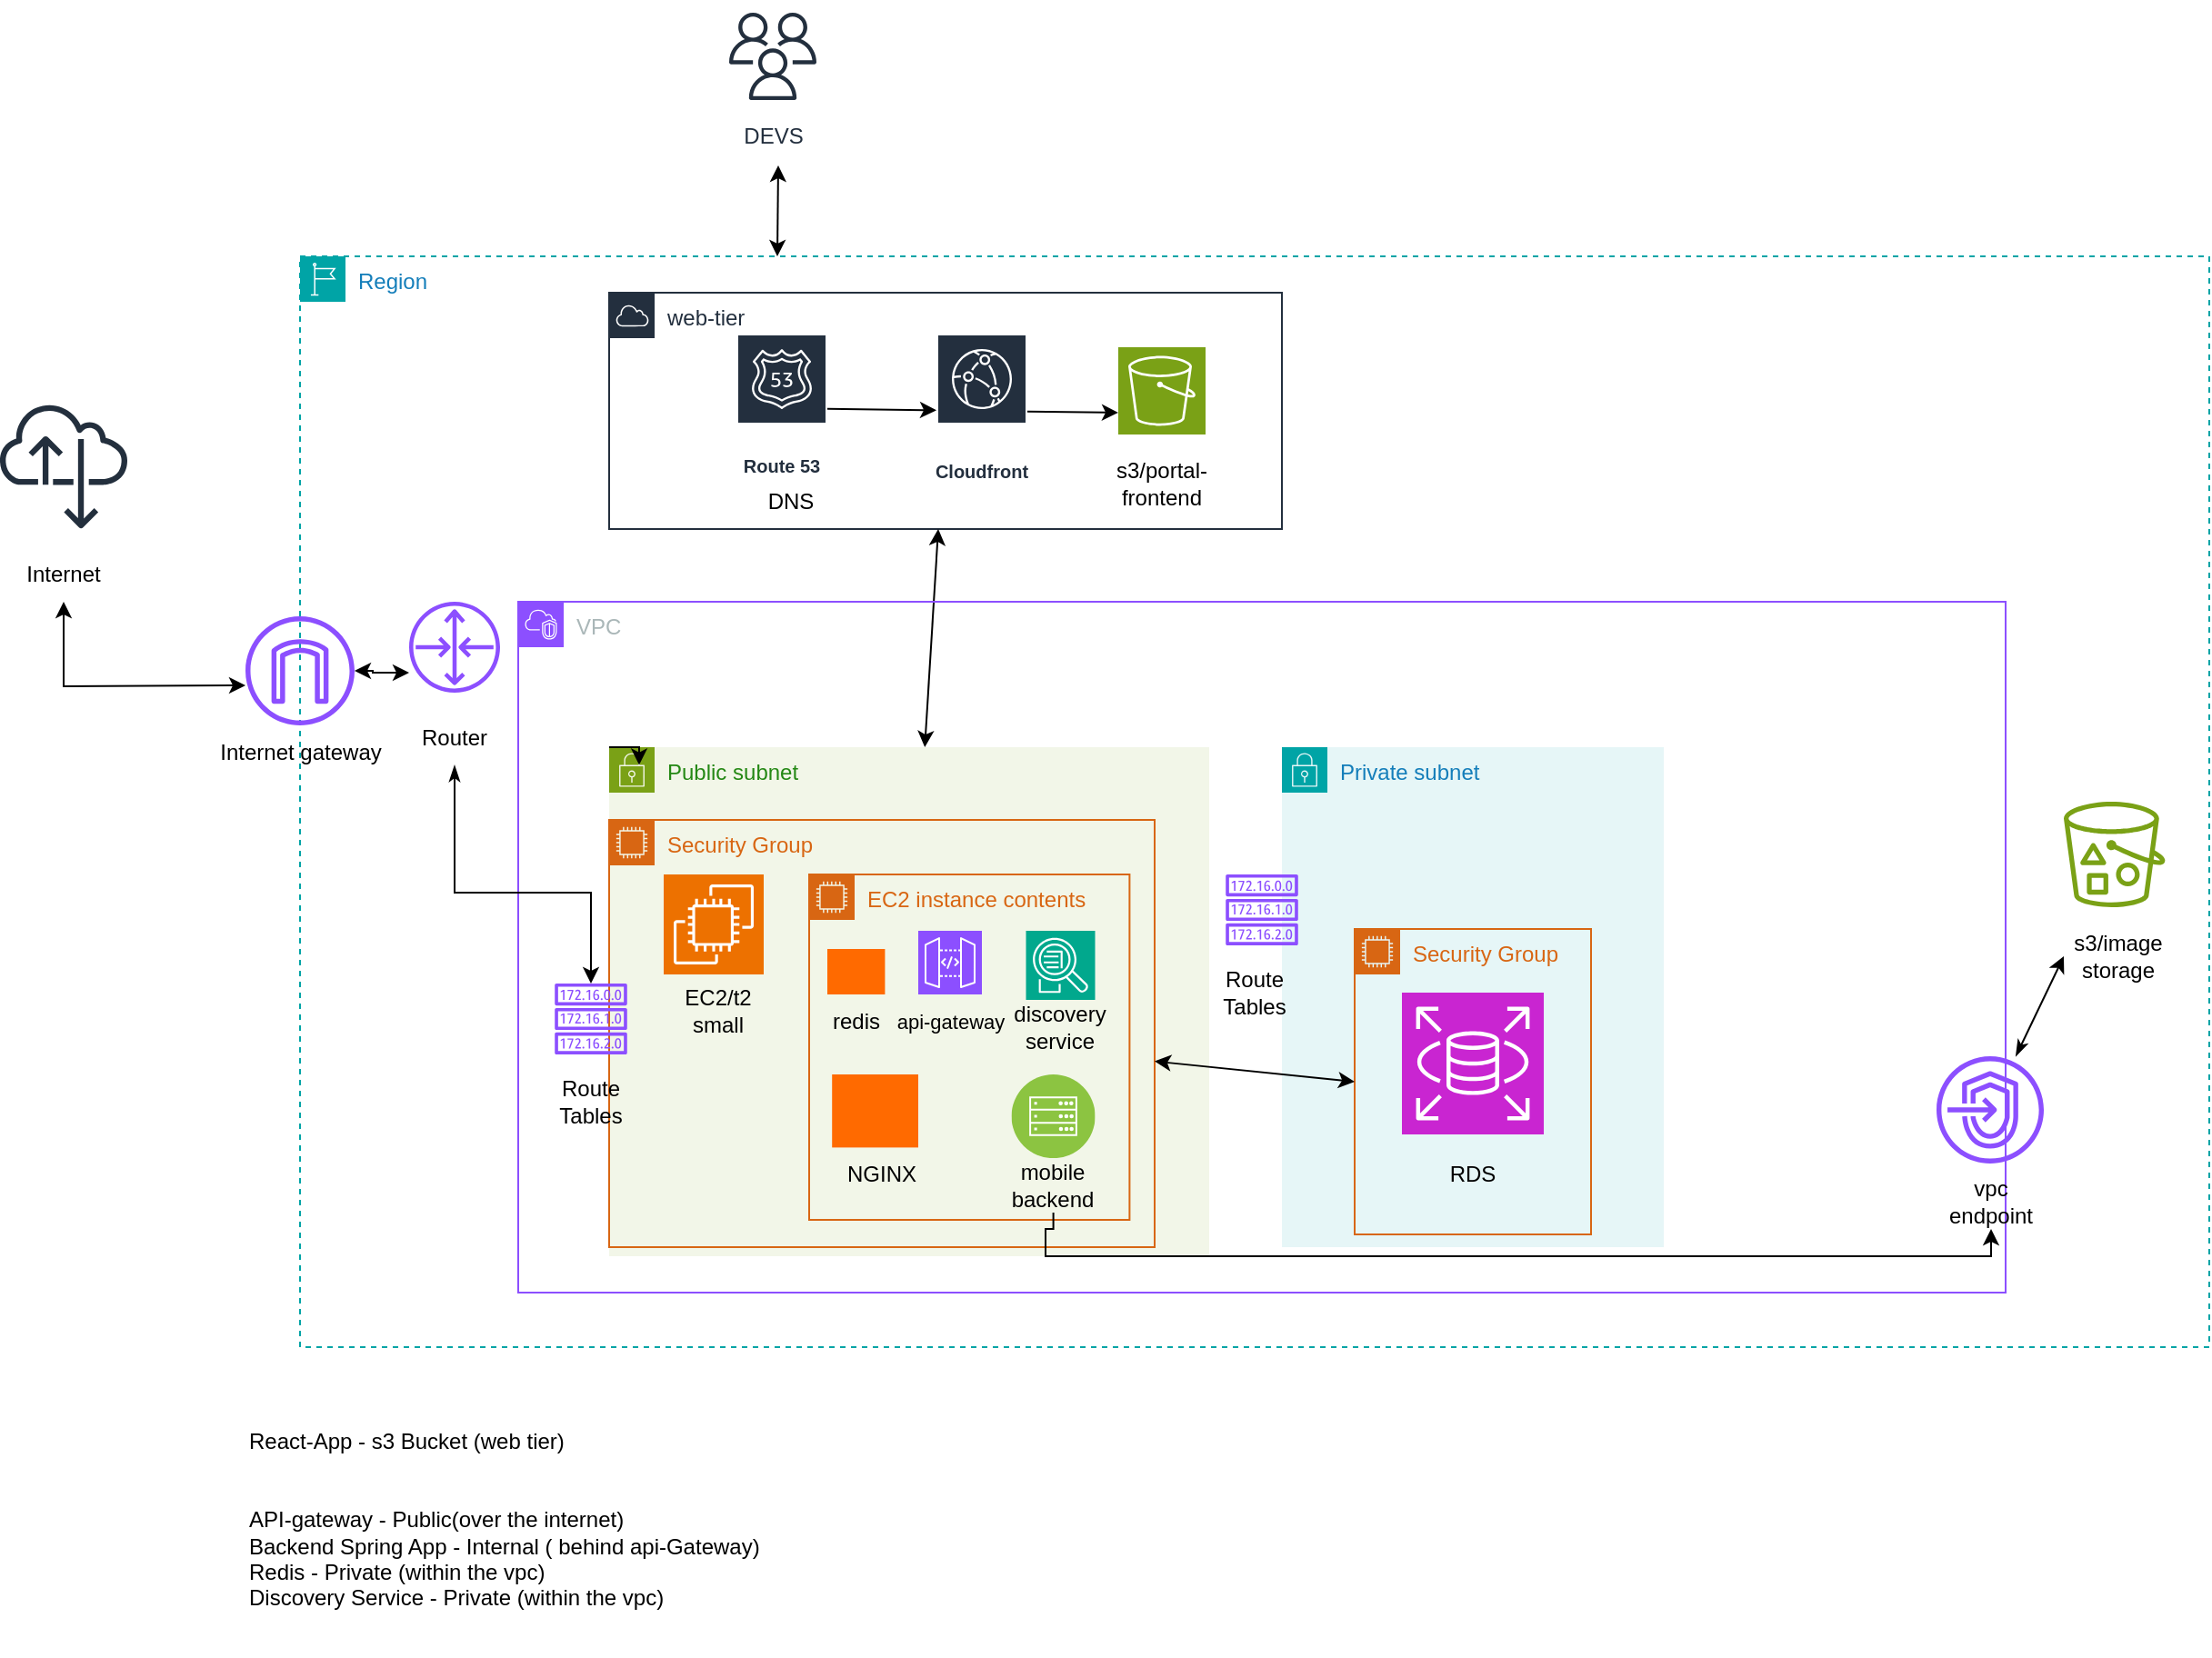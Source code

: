 <mxfile version="28.1.0">
  <diagram name="Page-1" id="sr5t4fv4FCllP_WT2feZ">
    <mxGraphModel dx="2431" dy="2113" grid="1" gridSize="10" guides="1" tooltips="1" connect="1" arrows="1" fold="1" page="1" pageScale="1" pageWidth="850" pageHeight="1100" math="0" shadow="0">
      <root>
        <mxCell id="0" />
        <mxCell id="1" parent="0" />
        <mxCell id="tWYqNwP9_KPiIrIVjZ15-1" value="Region" style="points=[[0,0],[0.25,0],[0.5,0],[0.75,0],[1,0],[1,0.25],[1,0.5],[1,0.75],[1,1],[0.75,1],[0.5,1],[0.25,1],[0,1],[0,0.75],[0,0.5],[0,0.25]];outlineConnect=0;gradientColor=none;html=1;whiteSpace=wrap;fontSize=12;fontStyle=0;container=1;pointerEvents=0;collapsible=0;recursiveResize=0;shape=mxgraph.aws4.group;grIcon=mxgraph.aws4.group_region;strokeColor=#00A4A6;fillColor=none;verticalAlign=top;align=left;spacingLeft=30;fontColor=#147EBA;dashed=1;" parent="1" vertex="1">
          <mxGeometry x="-100" y="30" width="1050" height="600" as="geometry" />
        </mxCell>
        <mxCell id="tWYqNwP9_KPiIrIVjZ15-12" value="" style="sketch=0;outlineConnect=0;fontColor=#232F3E;gradientColor=none;fillColor=#7AA116;strokeColor=none;dashed=0;verticalLabelPosition=bottom;verticalAlign=top;align=center;html=1;fontSize=12;fontStyle=0;aspect=fixed;pointerEvents=1;shape=mxgraph.aws4.bucket_with_objects;" parent="tWYqNwP9_KPiIrIVjZ15-1" vertex="1">
          <mxGeometry x="970" y="300" width="55.77" height="58" as="geometry" />
        </mxCell>
        <mxCell id="tWYqNwP9_KPiIrIVjZ15-28" value="" style="sketch=0;outlineConnect=0;fontColor=#232F3E;gradientColor=none;fillColor=#8C4FFF;strokeColor=none;dashed=0;verticalLabelPosition=bottom;verticalAlign=top;align=center;html=1;fontSize=12;fontStyle=0;aspect=fixed;pointerEvents=1;shape=mxgraph.aws4.router;" parent="tWYqNwP9_KPiIrIVjZ15-1" vertex="1">
          <mxGeometry x="60" y="190" width="50" height="50" as="geometry" />
        </mxCell>
        <mxCell id="tWYqNwP9_KPiIrIVjZ15-19" value="web-tier" style="points=[[0,0],[0.25,0],[0.5,0],[0.75,0],[1,0],[1,0.25],[1,0.5],[1,0.75],[1,1],[0.75,1],[0.5,1],[0.25,1],[0,1],[0,0.75],[0,0.5],[0,0.25]];outlineConnect=0;gradientColor=none;html=1;whiteSpace=wrap;fontSize=12;fontStyle=0;container=1;pointerEvents=0;collapsible=0;recursiveResize=0;shape=mxgraph.aws4.group;grIcon=mxgraph.aws4.group_aws_cloud;strokeColor=#232F3E;fillColor=none;verticalAlign=top;align=left;spacingLeft=30;fontColor=#232F3E;dashed=0;" parent="tWYqNwP9_KPiIrIVjZ15-1" vertex="1">
          <mxGeometry x="170" y="20" width="370" height="130" as="geometry" />
        </mxCell>
        <mxCell id="tWYqNwP9_KPiIrIVjZ15-18" value="Cloudfront" style="sketch=0;outlineConnect=0;fontColor=#232F3E;gradientColor=none;strokeColor=#ffffff;fillColor=#232F3E;dashed=0;verticalLabelPosition=middle;verticalAlign=bottom;align=center;html=1;whiteSpace=wrap;fontSize=10;fontStyle=1;spacing=3;shape=mxgraph.aws4.productIcon;prIcon=mxgraph.aws4.cloudfront;" parent="tWYqNwP9_KPiIrIVjZ15-19" vertex="1">
          <mxGeometry x="180" y="22.5" width="50" height="85" as="geometry" />
        </mxCell>
        <mxCell id="tWYqNwP9_KPiIrIVjZ15-13" value="" style="sketch=0;points=[[0,0,0],[0.25,0,0],[0.5,0,0],[0.75,0,0],[1,0,0],[0,1,0],[0.25,1,0],[0.5,1,0],[0.75,1,0],[1,1,0],[0,0.25,0],[0,0.5,0],[0,0.75,0],[1,0.25,0],[1,0.5,0],[1,0.75,0]];outlineConnect=0;fontColor=#232F3E;fillColor=#7AA116;strokeColor=#ffffff;dashed=0;verticalLabelPosition=bottom;verticalAlign=top;align=center;html=1;fontSize=12;fontStyle=0;aspect=fixed;shape=mxgraph.aws4.resourceIcon;resIcon=mxgraph.aws4.s3;" parent="tWYqNwP9_KPiIrIVjZ15-19" vertex="1">
          <mxGeometry x="280" y="30" width="48" height="48" as="geometry" />
        </mxCell>
        <mxCell id="tWYqNwP9_KPiIrIVjZ15-65" style="rounded=0;orthogonalLoop=1;jettySize=auto;html=1;" parent="tWYqNwP9_KPiIrIVjZ15-19" source="tWYqNwP9_KPiIrIVjZ15-17" target="tWYqNwP9_KPiIrIVjZ15-18" edge="1">
          <mxGeometry relative="1" as="geometry" />
        </mxCell>
        <mxCell id="tWYqNwP9_KPiIrIVjZ15-17" value="Route 53" style="sketch=0;outlineConnect=0;fontColor=#232F3E;gradientColor=none;strokeColor=#ffffff;fillColor=#232F3E;dashed=0;verticalLabelPosition=middle;verticalAlign=bottom;align=center;html=1;whiteSpace=wrap;fontSize=10;fontStyle=1;spacing=3;shape=mxgraph.aws4.productIcon;prIcon=mxgraph.aws4.route_53;" parent="tWYqNwP9_KPiIrIVjZ15-19" vertex="1">
          <mxGeometry x="70" y="22.5" width="50" height="82" as="geometry" />
        </mxCell>
        <mxCell id="tWYqNwP9_KPiIrIVjZ15-40" value="s3/portal-frontend" style="text;strokeColor=none;align=center;fillColor=none;html=1;verticalAlign=middle;whiteSpace=wrap;rounded=0;" parent="tWYqNwP9_KPiIrIVjZ15-19" vertex="1">
          <mxGeometry x="274" y="90" width="60" height="30" as="geometry" />
        </mxCell>
        <mxCell id="tWYqNwP9_KPiIrIVjZ15-66" style="rounded=0;orthogonalLoop=1;jettySize=auto;html=1;entryX=0;entryY=0.75;entryDx=0;entryDy=0;entryPerimeter=0;" parent="tWYqNwP9_KPiIrIVjZ15-19" source="tWYqNwP9_KPiIrIVjZ15-18" target="tWYqNwP9_KPiIrIVjZ15-13" edge="1">
          <mxGeometry relative="1" as="geometry" />
        </mxCell>
        <mxCell id="tWYqNwP9_KPiIrIVjZ15-79" value="DNS" style="text;strokeColor=none;align=center;fillColor=none;html=1;verticalAlign=middle;whiteSpace=wrap;rounded=0;" parent="tWYqNwP9_KPiIrIVjZ15-19" vertex="1">
          <mxGeometry x="70" y="100" width="60" height="30" as="geometry" />
        </mxCell>
        <mxCell id="tWYqNwP9_KPiIrIVjZ15-41" value="s3/image storage" style="text;strokeColor=none;align=center;fillColor=none;html=1;verticalAlign=middle;whiteSpace=wrap;rounded=0;" parent="tWYqNwP9_KPiIrIVjZ15-1" vertex="1">
          <mxGeometry x="970" y="370" width="60" height="30" as="geometry" />
        </mxCell>
        <mxCell id="tWYqNwP9_KPiIrIVjZ15-42" value="Router" style="text;strokeColor=none;align=center;fillColor=none;html=1;verticalAlign=middle;whiteSpace=wrap;rounded=0;" parent="tWYqNwP9_KPiIrIVjZ15-1" vertex="1">
          <mxGeometry x="55" y="250" width="60" height="30" as="geometry" />
        </mxCell>
        <mxCell id="7XpoOyvBtXWNXjfCPLaB-6" style="edgeStyle=none;rounded=0;orthogonalLoop=1;jettySize=auto;html=1;startArrow=classic;startFill=1;" edge="1" parent="tWYqNwP9_KPiIrIVjZ15-1" source="tWYqNwP9_KPiIrIVjZ15-19" target="tWYqNwP9_KPiIrIVjZ15-3">
          <mxGeometry relative="1" as="geometry" />
        </mxCell>
        <mxCell id="tWYqNwP9_KPiIrIVjZ15-2" value="VPC" style="points=[[0,0],[0.25,0],[0.5,0],[0.75,0],[1,0],[1,0.25],[1,0.5],[1,0.75],[1,1],[0.75,1],[0.5,1],[0.25,1],[0,1],[0,0.75],[0,0.5],[0,0.25]];outlineConnect=0;gradientColor=none;html=1;whiteSpace=wrap;fontSize=12;fontStyle=0;container=1;pointerEvents=0;collapsible=0;recursiveResize=0;shape=mxgraph.aws4.group;grIcon=mxgraph.aws4.group_vpc2;strokeColor=#8C4FFF;fillColor=none;verticalAlign=top;align=left;spacingLeft=30;fontColor=#AAB7B8;dashed=0;" parent="1" vertex="1">
          <mxGeometry x="20" y="220" width="818" height="380" as="geometry" />
        </mxCell>
        <mxCell id="tWYqNwP9_KPiIrIVjZ15-3" value="Public subnet" style="points=[[0,0],[0.25,0],[0.5,0],[0.75,0],[1,0],[1,0.25],[1,0.5],[1,0.75],[1,1],[0.75,1],[0.5,1],[0.25,1],[0,1],[0,0.75],[0,0.5],[0,0.25]];outlineConnect=0;gradientColor=none;html=1;whiteSpace=wrap;fontSize=12;fontStyle=0;container=1;pointerEvents=0;collapsible=0;recursiveResize=0;shape=mxgraph.aws4.group;grIcon=mxgraph.aws4.group_security_group;grStroke=0;strokeColor=#7AA116;fillColor=#F2F6E8;verticalAlign=top;align=left;spacingLeft=30;fontColor=#248814;dashed=0;" parent="tWYqNwP9_KPiIrIVjZ15-2" vertex="1">
          <mxGeometry x="50" y="80" width="330" height="280" as="geometry" />
        </mxCell>
        <mxCell id="tWYqNwP9_KPiIrIVjZ15-5" value="Security Group" style="points=[[0,0],[0.25,0],[0.5,0],[0.75,0],[1,0],[1,0.25],[1,0.5],[1,0.75],[1,1],[0.75,1],[0.5,1],[0.25,1],[0,1],[0,0.75],[0,0.5],[0,0.25]];outlineConnect=0;gradientColor=none;html=1;whiteSpace=wrap;fontSize=12;fontStyle=0;container=1;pointerEvents=0;collapsible=0;recursiveResize=0;shape=mxgraph.aws4.group;grIcon=mxgraph.aws4.group_ec2_instance_contents;strokeColor=#D86613;fillColor=none;verticalAlign=top;align=left;spacingLeft=30;fontColor=#D86613;dashed=0;" parent="tWYqNwP9_KPiIrIVjZ15-3" vertex="1">
          <mxGeometry y="40" width="300" height="235" as="geometry" />
        </mxCell>
        <mxCell id="tWYqNwP9_KPiIrIVjZ15-7" value="" style="sketch=0;points=[[0,0,0],[0.25,0,0],[0.5,0,0],[0.75,0,0],[1,0,0],[0,1,0],[0.25,1,0],[0.5,1,0],[0.75,1,0],[1,1,0],[0,0.25,0],[0,0.5,0],[0,0.75,0],[1,0.25,0],[1,0.5,0],[1,0.75,0]];outlineConnect=0;fontColor=#232F3E;fillColor=#ED7100;strokeColor=#ffffff;dashed=0;verticalLabelPosition=bottom;verticalAlign=top;align=center;html=1;fontSize=12;fontStyle=0;aspect=fixed;shape=mxgraph.aws4.resourceIcon;resIcon=mxgraph.aws4.ec2;" parent="tWYqNwP9_KPiIrIVjZ15-5" vertex="1">
          <mxGeometry x="30" y="30" width="55" height="55" as="geometry" />
        </mxCell>
        <mxCell id="tWYqNwP9_KPiIrIVjZ15-50" value="EC2/t2 small" style="text;strokeColor=none;align=center;fillColor=none;html=1;verticalAlign=middle;whiteSpace=wrap;rounded=0;" parent="tWYqNwP9_KPiIrIVjZ15-5" vertex="1">
          <mxGeometry x="30" y="90" width="60" height="30" as="geometry" />
        </mxCell>
        <mxCell id="tWYqNwP9_KPiIrIVjZ15-20" value="EC2 instance contents" style="points=[[0,0],[0.25,0],[0.5,0],[0.75,0],[1,0],[1,0.25],[1,0.5],[1,0.75],[1,1],[0.75,1],[0.5,1],[0.25,1],[0,1],[0,0.75],[0,0.5],[0,0.25]];outlineConnect=0;gradientColor=none;html=1;whiteSpace=wrap;fontSize=12;fontStyle=0;container=1;pointerEvents=0;collapsible=0;recursiveResize=0;shape=mxgraph.aws4.group;grIcon=mxgraph.aws4.group_ec2_instance_contents;strokeColor=#D86613;fillColor=none;verticalAlign=top;align=left;spacingLeft=30;fontColor=#D86613;dashed=0;" parent="tWYqNwP9_KPiIrIVjZ15-5" vertex="1">
          <mxGeometry x="110" y="30" width="176.2" height="190" as="geometry" />
        </mxCell>
        <mxCell id="tWYqNwP9_KPiIrIVjZ15-52" value="" style="points=[];aspect=fixed;html=1;align=center;shadow=0;dashed=0;fillColor=#FF6A00;strokeColor=none;shape=mxgraph.alibaba_cloud.redis_kvstore;" parent="tWYqNwP9_KPiIrIVjZ15-20" vertex="1">
          <mxGeometry x="10" y="41" width="31.7" height="25" as="geometry" />
        </mxCell>
        <mxCell id="tWYqNwP9_KPiIrIVjZ15-53" value="" style="sketch=0;points=[[0,0,0],[0.25,0,0],[0.5,0,0],[0.75,0,0],[1,0,0],[0,1,0],[0.25,1,0],[0.5,1,0],[0.75,1,0],[1,1,0],[0,0.25,0],[0,0.5,0],[0,0.75,0],[1,0.25,0],[1,0.5,0],[1,0.75,0]];outlineConnect=0;fontColor=#232F3E;fillColor=#8C4FFF;strokeColor=#ffffff;dashed=0;verticalLabelPosition=bottom;verticalAlign=top;align=center;html=1;fontSize=12;fontStyle=0;aspect=fixed;shape=mxgraph.aws4.resourceIcon;resIcon=mxgraph.aws4.api_gateway;" parent="tWYqNwP9_KPiIrIVjZ15-20" vertex="1">
          <mxGeometry x="60" y="31" width="35" height="35" as="geometry" />
        </mxCell>
        <mxCell id="tWYqNwP9_KPiIrIVjZ15-54" value="redis" style="text;strokeColor=none;align=center;fillColor=none;html=1;verticalAlign=middle;whiteSpace=wrap;rounded=0;" parent="tWYqNwP9_KPiIrIVjZ15-20" vertex="1">
          <mxGeometry x="-4.15" y="66" width="60" height="30" as="geometry" />
        </mxCell>
        <mxCell id="tWYqNwP9_KPiIrIVjZ15-55" value="&lt;font style=&quot;font-size: 11px;&quot;&gt;api-gateway&lt;/font&gt;" style="text;strokeColor=none;align=center;fillColor=none;html=1;verticalAlign=middle;whiteSpace=wrap;rounded=0;" parent="tWYqNwP9_KPiIrIVjZ15-20" vertex="1">
          <mxGeometry x="41.7" y="66" width="71.5" height="30" as="geometry" />
        </mxCell>
        <mxCell id="tWYqNwP9_KPiIrIVjZ15-56" value="" style="sketch=0;points=[[0,0,0],[0.25,0,0],[0.5,0,0],[0.75,0,0],[1,0,0],[0,1,0],[0.25,1,0],[0.5,1,0],[0.75,1,0],[1,1,0],[0,0.25,0],[0,0.5,0],[0,0.75,0],[1,0.25,0],[1,0.5,0],[1,0.75,0]];outlineConnect=0;fontColor=#232F3E;fillColor=#01A88D;strokeColor=#ffffff;dashed=0;verticalLabelPosition=bottom;verticalAlign=top;align=center;html=1;fontSize=12;fontStyle=0;aspect=fixed;shape=mxgraph.aws4.resourceIcon;resIcon=mxgraph.aws4.application_discovery_service;" parent="tWYqNwP9_KPiIrIVjZ15-20" vertex="1">
          <mxGeometry x="119.25" y="31" width="38" height="38" as="geometry" />
        </mxCell>
        <mxCell id="tWYqNwP9_KPiIrIVjZ15-57" value="discovery service" style="text;strokeColor=none;align=center;fillColor=none;html=1;verticalAlign=middle;whiteSpace=wrap;rounded=0;" parent="tWYqNwP9_KPiIrIVjZ15-20" vertex="1">
          <mxGeometry x="108.25" y="69" width="60" height="30" as="geometry" />
        </mxCell>
        <mxCell id="tWYqNwP9_KPiIrIVjZ15-58" value="" style="image;aspect=fixed;perimeter=ellipsePerimeter;html=1;align=center;shadow=0;dashed=0;fontColor=#4277BB;labelBackgroundColor=default;fontSize=12;spacingTop=3;image=img/lib/ibm/infrastructure/mobile_backend.svg;" parent="tWYqNwP9_KPiIrIVjZ15-20" vertex="1">
          <mxGeometry x="111.25" y="110" width="46" height="46" as="geometry" />
        </mxCell>
        <mxCell id="tWYqNwP9_KPiIrIVjZ15-59" value="mobile backend" style="text;strokeColor=none;align=center;fillColor=none;html=1;verticalAlign=middle;whiteSpace=wrap;rounded=0;" parent="tWYqNwP9_KPiIrIVjZ15-20" vertex="1">
          <mxGeometry x="104.25" y="156" width="60" height="30" as="geometry" />
        </mxCell>
        <mxCell id="7XpoOyvBtXWNXjfCPLaB-7" value="" style="points=[];aspect=fixed;html=1;align=center;shadow=0;dashed=0;fillColor=#FF6A00;strokeColor=none;shape=mxgraph.alibaba_cloud.alb_application_load_balancer_01;" vertex="1" parent="tWYqNwP9_KPiIrIVjZ15-20">
          <mxGeometry x="12.6" y="110.0" width="47.4" height="40.2" as="geometry" />
        </mxCell>
        <mxCell id="7XpoOyvBtXWNXjfCPLaB-8" value="NGINX" style="text;strokeColor=none;align=center;fillColor=none;html=1;verticalAlign=middle;whiteSpace=wrap;rounded=0;" vertex="1" parent="tWYqNwP9_KPiIrIVjZ15-20">
          <mxGeometry x="10" y="150.2" width="60" height="30" as="geometry" />
        </mxCell>
        <mxCell id="tWYqNwP9_KPiIrIVjZ15-4" value="Private subnet" style="points=[[0,0],[0.25,0],[0.5,0],[0.75,0],[1,0],[1,0.25],[1,0.5],[1,0.75],[1,1],[0.75,1],[0.5,1],[0.25,1],[0,1],[0,0.75],[0,0.5],[0,0.25]];outlineConnect=0;gradientColor=none;html=1;whiteSpace=wrap;fontSize=12;fontStyle=0;container=1;pointerEvents=0;collapsible=0;recursiveResize=0;shape=mxgraph.aws4.group;grIcon=mxgraph.aws4.group_security_group;grStroke=0;strokeColor=#00A4A6;fillColor=#E6F6F7;verticalAlign=top;align=left;spacingLeft=30;fontColor=#147EBA;dashed=0;" parent="tWYqNwP9_KPiIrIVjZ15-2" vertex="1">
          <mxGeometry x="420" y="80" width="210" height="275" as="geometry" />
        </mxCell>
        <mxCell id="tWYqNwP9_KPiIrIVjZ15-9" value="Security Group" style="points=[[0,0],[0.25,0],[0.5,0],[0.75,0],[1,0],[1,0.25],[1,0.5],[1,0.75],[1,1],[0.75,1],[0.5,1],[0.25,1],[0,1],[0,0.75],[0,0.5],[0,0.25]];outlineConnect=0;gradientColor=none;html=1;whiteSpace=wrap;fontSize=12;fontStyle=0;container=1;pointerEvents=0;collapsible=0;recursiveResize=0;shape=mxgraph.aws4.group;grIcon=mxgraph.aws4.group_ec2_instance_contents;strokeColor=#D86613;fillColor=none;verticalAlign=top;align=left;spacingLeft=30;fontColor=#D86613;dashed=0;" parent="tWYqNwP9_KPiIrIVjZ15-4" vertex="1">
          <mxGeometry x="40" y="100" width="130" height="168" as="geometry" />
        </mxCell>
        <mxCell id="tWYqNwP9_KPiIrIVjZ15-8" value="" style="sketch=0;points=[[0,0,0],[0.25,0,0],[0.5,0,0],[0.75,0,0],[1,0,0],[0,1,0],[0.25,1,0],[0.5,1,0],[0.75,1,0],[1,1,0],[0,0.25,0],[0,0.5,0],[0,0.75,0],[1,0.25,0],[1,0.5,0],[1,0.75,0]];outlineConnect=0;fontColor=#232F3E;fillColor=#C925D1;strokeColor=#ffffff;dashed=0;verticalLabelPosition=bottom;verticalAlign=top;align=center;html=1;fontSize=12;fontStyle=0;aspect=fixed;shape=mxgraph.aws4.resourceIcon;resIcon=mxgraph.aws4.rds;" parent="tWYqNwP9_KPiIrIVjZ15-9" vertex="1">
          <mxGeometry x="26" y="35" width="78" height="78" as="geometry" />
        </mxCell>
        <mxCell id="tWYqNwP9_KPiIrIVjZ15-49" value="RDS" style="text;strokeColor=none;align=center;fillColor=none;html=1;verticalAlign=middle;whiteSpace=wrap;rounded=0;" parent="tWYqNwP9_KPiIrIVjZ15-9" vertex="1">
          <mxGeometry x="35" y="120" width="60" height="30" as="geometry" />
        </mxCell>
        <mxCell id="tWYqNwP9_KPiIrIVjZ15-16" style="edgeStyle=orthogonalEdgeStyle;rounded=0;orthogonalLoop=1;jettySize=auto;html=1;exitX=0;exitY=0;exitDx=0;exitDy=0;entryX=0.05;entryY=0.035;entryDx=0;entryDy=0;entryPerimeter=0;" parent="tWYqNwP9_KPiIrIVjZ15-2" source="tWYqNwP9_KPiIrIVjZ15-3" target="tWYqNwP9_KPiIrIVjZ15-3" edge="1">
          <mxGeometry relative="1" as="geometry" />
        </mxCell>
        <mxCell id="tWYqNwP9_KPiIrIVjZ15-27" value="" style="sketch=0;outlineConnect=0;fontColor=#232F3E;gradientColor=none;fillColor=#8C4FFF;strokeColor=none;dashed=0;verticalLabelPosition=bottom;verticalAlign=top;align=center;html=1;fontSize=12;fontStyle=0;aspect=fixed;pointerEvents=1;shape=mxgraph.aws4.route_table;" parent="tWYqNwP9_KPiIrIVjZ15-2" vertex="1">
          <mxGeometry x="20" y="210" width="40" height="38.98" as="geometry" />
        </mxCell>
        <mxCell id="tWYqNwP9_KPiIrIVjZ15-29" value="" style="sketch=0;outlineConnect=0;fontColor=#232F3E;gradientColor=none;fillColor=#8C4FFF;strokeColor=none;dashed=0;verticalLabelPosition=bottom;verticalAlign=top;align=center;html=1;fontSize=12;fontStyle=0;aspect=fixed;pointerEvents=1;shape=mxgraph.aws4.endpoints;" parent="tWYqNwP9_KPiIrIVjZ15-2" vertex="1">
          <mxGeometry x="780" y="250" width="59" height="59" as="geometry" />
        </mxCell>
        <mxCell id="tWYqNwP9_KPiIrIVjZ15-48" value="Route Tables" style="text;strokeColor=none;align=center;fillColor=none;html=1;verticalAlign=middle;whiteSpace=wrap;rounded=0;" parent="tWYqNwP9_KPiIrIVjZ15-2" vertex="1">
          <mxGeometry x="10" y="260" width="60" height="30" as="geometry" />
        </mxCell>
        <mxCell id="tWYqNwP9_KPiIrIVjZ15-60" value="vpc endpoint" style="text;strokeColor=none;align=center;fillColor=none;html=1;verticalAlign=middle;whiteSpace=wrap;rounded=0;" parent="tWYqNwP9_KPiIrIVjZ15-2" vertex="1">
          <mxGeometry x="780" y="315" width="60" height="30" as="geometry" />
        </mxCell>
        <mxCell id="tWYqNwP9_KPiIrIVjZ15-62" style="edgeStyle=orthogonalEdgeStyle;rounded=0;orthogonalLoop=1;jettySize=auto;html=1;entryX=0.5;entryY=1;entryDx=0;entryDy=0;" parent="tWYqNwP9_KPiIrIVjZ15-2" source="tWYqNwP9_KPiIrIVjZ15-59" target="tWYqNwP9_KPiIrIVjZ15-60" edge="1">
          <mxGeometry relative="1" as="geometry">
            <mxPoint x="740" y="290" as="targetPoint" />
            <Array as="points">
              <mxPoint x="294" y="345" />
              <mxPoint x="290" y="345" />
              <mxPoint x="290" y="360" />
              <mxPoint x="810" y="360" />
            </Array>
          </mxGeometry>
        </mxCell>
        <mxCell id="tWYqNwP9_KPiIrIVjZ15-47" value="" style="sketch=0;outlineConnect=0;fontColor=#232F3E;gradientColor=none;fillColor=#8C4FFF;strokeColor=none;dashed=0;verticalLabelPosition=bottom;verticalAlign=top;align=center;html=1;fontSize=12;fontStyle=0;aspect=fixed;pointerEvents=1;shape=mxgraph.aws4.route_table;" parent="tWYqNwP9_KPiIrIVjZ15-2" vertex="1">
          <mxGeometry x="389" y="150" width="40" height="38.98" as="geometry" />
        </mxCell>
        <mxCell id="tWYqNwP9_KPiIrIVjZ15-46" value="Route Tables" style="text;strokeColor=none;align=center;fillColor=none;html=1;verticalAlign=middle;whiteSpace=wrap;rounded=0;" parent="tWYqNwP9_KPiIrIVjZ15-2" vertex="1">
          <mxGeometry x="375" y="200" width="60" height="30" as="geometry" />
        </mxCell>
        <mxCell id="tWYqNwP9_KPiIrIVjZ15-84" style="edgeStyle=none;rounded=0;orthogonalLoop=1;jettySize=auto;html=1;exitX=0;exitY=0.5;exitDx=0;exitDy=0;startArrow=classic;startFill=1;" parent="tWYqNwP9_KPiIrIVjZ15-2" source="tWYqNwP9_KPiIrIVjZ15-9" target="tWYqNwP9_KPiIrIVjZ15-5" edge="1">
          <mxGeometry relative="1" as="geometry" />
        </mxCell>
        <mxCell id="tWYqNwP9_KPiIrIVjZ15-22" value="" style="sketch=0;outlineConnect=0;fontColor=#232F3E;gradientColor=none;fillColor=#232F3D;strokeColor=none;dashed=0;verticalLabelPosition=bottom;verticalAlign=top;align=center;html=1;fontSize=12;fontStyle=0;aspect=fixed;pointerEvents=1;shape=mxgraph.aws4.internet_alt22;" parent="1" vertex="1">
          <mxGeometry x="-265" y="110" width="70" height="70" as="geometry" />
        </mxCell>
        <mxCell id="tWYqNwP9_KPiIrIVjZ15-64" style="edgeStyle=orthogonalEdgeStyle;rounded=0;orthogonalLoop=1;jettySize=auto;html=1;startArrow=classic;startFill=1;" parent="1" source="tWYqNwP9_KPiIrIVjZ15-26" target="tWYqNwP9_KPiIrIVjZ15-28" edge="1">
          <mxGeometry relative="1" as="geometry">
            <mxPoint x="-50" y="258" as="targetPoint" />
            <Array as="points">
              <mxPoint x="-60" y="258" />
              <mxPoint x="-60" y="259" />
            </Array>
          </mxGeometry>
        </mxCell>
        <mxCell id="7XpoOyvBtXWNXjfCPLaB-4" style="edgeStyle=orthogonalEdgeStyle;rounded=0;orthogonalLoop=1;jettySize=auto;html=1;entryX=0.5;entryY=1;entryDx=0;entryDy=0;startArrow=classic;startFill=1;" edge="1" parent="1" target="7XpoOyvBtXWNXjfCPLaB-1">
          <mxGeometry relative="1" as="geometry">
            <mxPoint x="-130" y="266" as="sourcePoint" />
            <mxPoint x="-230" y="228" as="targetPoint" />
          </mxGeometry>
        </mxCell>
        <mxCell id="tWYqNwP9_KPiIrIVjZ15-26" value="" style="sketch=0;outlineConnect=0;fontColor=#232F3E;gradientColor=none;fillColor=#8C4FFF;strokeColor=none;dashed=0;verticalLabelPosition=bottom;verticalAlign=top;align=center;html=1;fontSize=12;fontStyle=0;aspect=fixed;pointerEvents=1;shape=mxgraph.aws4.internet_gateway;" parent="1" vertex="1">
          <mxGeometry x="-130" y="228" width="60" height="60" as="geometry" />
        </mxCell>
        <mxCell id="tWYqNwP9_KPiIrIVjZ15-45" value="Internet gateway" style="text;html=1;align=center;verticalAlign=middle;resizable=0;points=[];autosize=1;strokeColor=none;fillColor=none;" parent="1" vertex="1">
          <mxGeometry x="-155" y="288" width="110" height="30" as="geometry" />
        </mxCell>
        <mxCell id="tWYqNwP9_KPiIrIVjZ15-63" style="edgeStyle=orthogonalEdgeStyle;rounded=0;orthogonalLoop=1;jettySize=auto;html=1;startArrow=classicThin;startFill=1;" parent="1" source="tWYqNwP9_KPiIrIVjZ15-42" target="tWYqNwP9_KPiIrIVjZ15-27" edge="1">
          <mxGeometry relative="1" as="geometry">
            <Array as="points">
              <mxPoint x="-15" y="380" />
              <mxPoint x="60" y="380" />
            </Array>
          </mxGeometry>
        </mxCell>
        <mxCell id="tWYqNwP9_KPiIrIVjZ15-78" style="edgeStyle=none;rounded=0;orthogonalLoop=1;jettySize=auto;html=1;entryX=0.25;entryY=0;entryDx=0;entryDy=0;startArrow=classic;startFill=1;" parent="1" target="tWYqNwP9_KPiIrIVjZ15-1" edge="1">
          <mxGeometry relative="1" as="geometry">
            <mxPoint x="163" y="-20" as="sourcePoint" />
          </mxGeometry>
        </mxCell>
        <mxCell id="tWYqNwP9_KPiIrIVjZ15-68" value="DEVS" style="sketch=0;outlineConnect=0;fontColor=#232F3E;gradientColor=none;strokeColor=#232F3E;fillColor=#ffffff;dashed=0;verticalLabelPosition=bottom;verticalAlign=top;align=center;html=1;fontSize=12;fontStyle=0;aspect=fixed;shape=mxgraph.aws4.resourceIcon;resIcon=mxgraph.aws4.users;" parent="1" vertex="1">
          <mxGeometry x="130" y="-110" width="60" height="60" as="geometry" />
        </mxCell>
        <mxCell id="tWYqNwP9_KPiIrIVjZ15-80" value="React-App - s3 Bucket (web tier)&lt;br&gt;&lt;br&gt;&lt;br&gt;API-gateway - Public(over the internet)&lt;div&gt;Backend Spring App - Internal ( behind api-Gateway)&lt;/div&gt;&lt;div&gt;Redis - Private (within the vpc)&lt;/div&gt;&lt;div&gt;Discovery Service - Private (within the vpc)&lt;/div&gt;" style="text;strokeColor=none;align=left;fillColor=none;html=1;verticalAlign=middle;whiteSpace=wrap;rounded=0;" parent="1" vertex="1">
          <mxGeometry x="-130" y="650" width="350" height="150" as="geometry" />
        </mxCell>
        <mxCell id="tWYqNwP9_KPiIrIVjZ15-81" style="edgeStyle=none;rounded=0;orthogonalLoop=1;jettySize=auto;html=1;entryX=0;entryY=0.5;entryDx=0;entryDy=0;startArrow=classicThin;startFill=1;" parent="1" source="tWYqNwP9_KPiIrIVjZ15-29" target="tWYqNwP9_KPiIrIVjZ15-41" edge="1">
          <mxGeometry relative="1" as="geometry" />
        </mxCell>
        <mxCell id="7XpoOyvBtXWNXjfCPLaB-1" value="Internet" style="text;strokeColor=none;align=center;fillColor=none;html=1;verticalAlign=middle;whiteSpace=wrap;rounded=0;" vertex="1" parent="1">
          <mxGeometry x="-260" y="190" width="60" height="30" as="geometry" />
        </mxCell>
      </root>
    </mxGraphModel>
  </diagram>
</mxfile>
